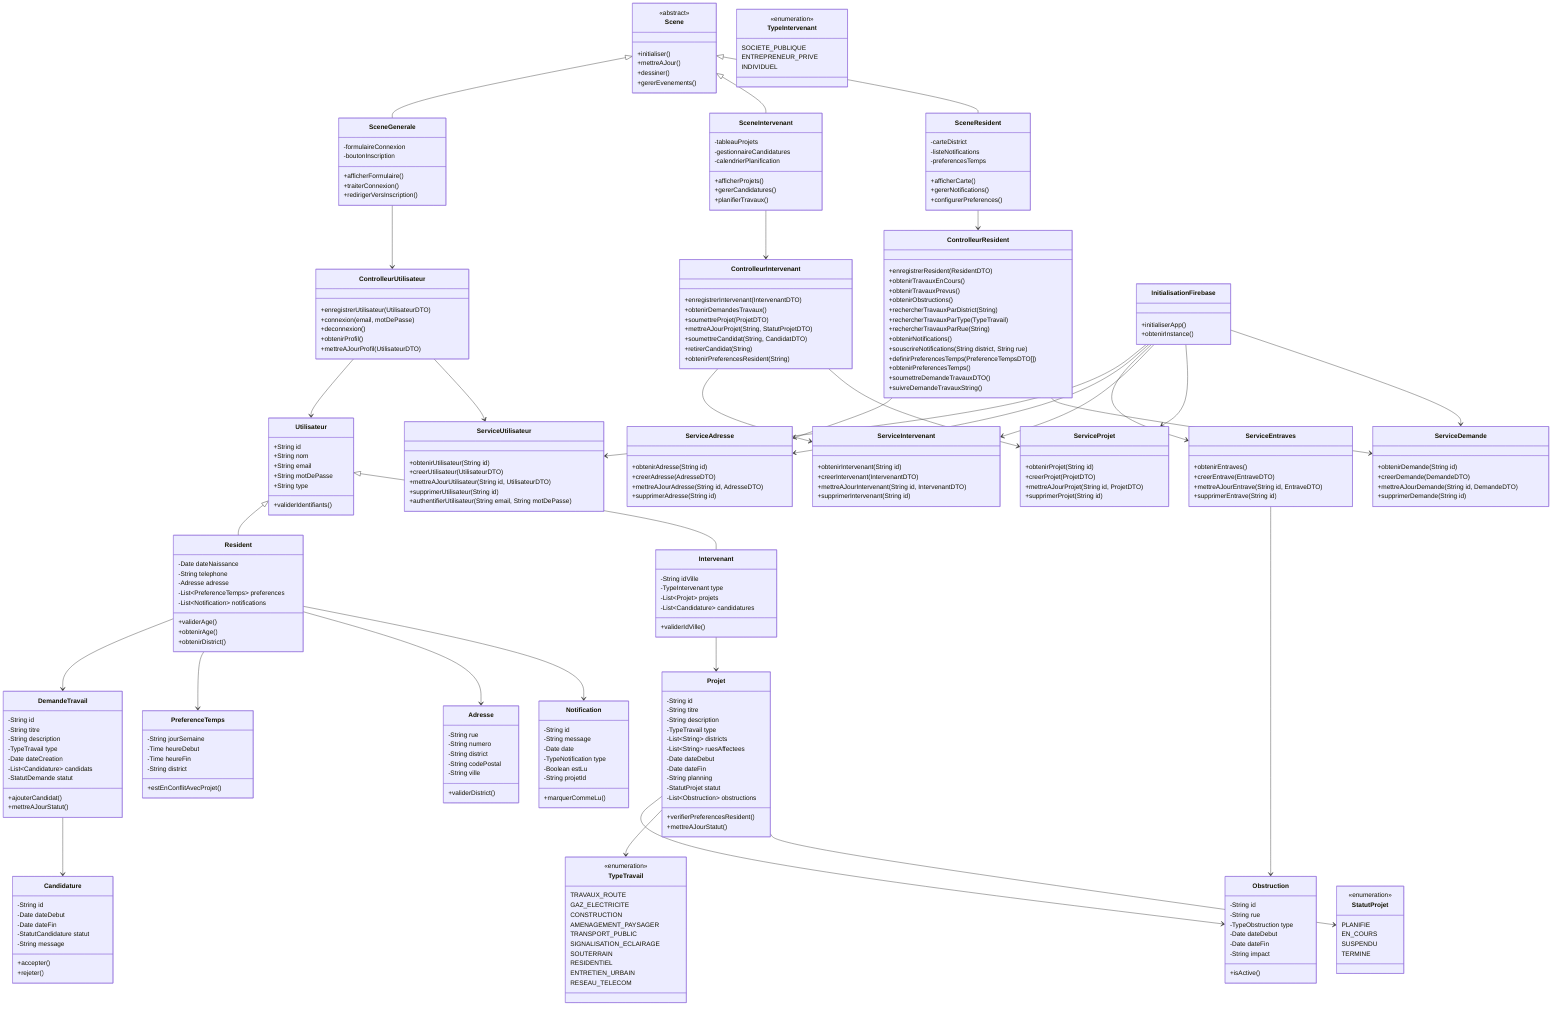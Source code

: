 classDiagram
    class Scene {
        <<abstract>>
        +initialiser()
        +mettreAJour()
        +dessiner()
        +gererEvenements()
    }

    class SceneGenerale {
        -formulaireConnexion
        -boutonInscription
        +afficherFormulaire()
        +traiterConnexion()
        +redirigerVersInscription()
    }

    class SceneIntervenant {
        -tableauProjets
        -gestionnaireCandidatures
        -calendrierPlanification
        +afficherProjets()
        +gererCandidatures()
        +planifierTravaux()
    }

    class SceneResident {
        -carteDistrict
        -listeNotifications
        -preferencesTemps
        +afficherCarte()
        +gererNotifications()
        +configurerPreferences()
    }

    class ControlleurUtilisateur {
        +enregistrerUtilisateur(UtilisateurDTO)
        +connexion(email, motDePasse)
        +deconnexion()
        +obtenirProfil()
        +mettreAJourProfil(UtilisateurDTO)
    }

    class TypeIntervenant {
        <<enumeration>>
        SOCIETE_PUBLIQUE
        ENTREPRENEUR_PRIVE
        INDIVIDUEL
    }

    class ControlleurResident {
        +enregistrerResident(ResidentDTO)
        +obtenirTravauxEnCours()
        +obtenirTravauxPrevus()
        +obtenirObstructions()
        +rechercherTravauxParDistrict(String)
        +rechercherTravauxParType(TypeTravail)
        +rechercherTravauxParRue(String)
        +obtenirNotifications()
        +souscrireNotifications(String district, String rue)
        +definirPreferencesTemps(PreferenceTempsDTO[])
        +obtenirPreferencesTemps()
        +soumettreDemandeTravauxDTO()
        +suivreDemandeTravauxString()
    }

    class ControlleurIntervenant {
        +enregistrerIntervenant(IntervenantDTO)
        +obtenirDemandesTravaux()
        +soumettreProjet(ProjetDTO)
        +mettreAJourProjet(String, StatutProjetDTO)
        +soumettreCandidat(String, CandidatDTO)
        +retirerCandidat(String)
        +obtenirPreferencesResident(String)
    }

    class Utilisateur {
        +String id
        +String nom
        +String email
        +String motDePasse
        +String type
        +validerIdentifiants()
    }

    class Resident {
        -Date dateNaissance
        -String telephone
        -Adresse adresse
        -List~PreferenceTemps~ preferences
        -List~Notification~ notifications
        +validerAge()
        +obtenirAge()
        +obtenirDistrict()
    }

    class Intervenant {
        -String idVille
        -TypeIntervenant type
        -List~Projet~ projets
        -List~Candidature~ candidatures
        +validerIdVille()
    }

    class DemandeTravail {
        -String id
        -String titre
        -String description
        -TypeTravail type
        -Date dateCreation
        -List~Candidature~ candidats
        -StatutDemande statut
        +ajouterCandidat()
        +mettreAJourStatut()
    }

    class PreferenceTemps {
        -String jourSemaine
        -Time heureDebut
        -Time heureFin
        -String district
        +estEnConflitAvecProjet()
    }

    class Adresse {
        -String rue
        -String numero
        -String district
        -String codePostal
        -String ville
        +validerDistrict()
    }

    class Notification {
        -String id
        -String message
        -Date date
        -TypeNotification type
        -Boolean estLu
        -String projetId
        +marquerCommeLu()
    }

    class Candidature {
        -String id
        -Date dateDebut
        -Date dateFin
        -StatutCandidature statut
        -String message
        +accepter()
        +rejeter()
    }

    class Projet {
        -String id
        -String titre
        -String description
        -TypeTravail type
        -List~String~ districts
        -List~String~ ruesAffectees
        -Date dateDebut
        -Date dateFin
        -String planning
        -StatutProjet statut
        -List~Obstruction~ obstructions
        +verifierPreferencesResident()
        +mettreAJourStatut()
    }

    class Obstruction {
        -String id
        -String rue
        -TypeObstruction type
        -Date dateDebut
        -Date dateFin
        -String impact
        +isActive()
    }

    class TypeTravail {
        <<enumeration>>
        TRAVAUX_ROUTE
        GAZ_ELECTRICITE
        CONSTRUCTION
        AMENAGEMENT_PAYSAGER
        TRANSPORT_PUBLIC
        SIGNALISATION_ECLAIRAGE
        SOUTERRAIN
        RESIDENTIEL
        ENTRETIEN_URBAIN
        RESEAU_TELECOM
    }

    class StatutProjet {
        <<enumeration>>
        PLANIFIE
        EN_COURS
        SUSPENDU
        TERMINE
    }

    class ServiceAdresse {
        +obtenirAdresse(String id)
        +creerAdresse(AdresseDTO)
        +mettreAJourAdresse(String id, AdresseDTO)
        +supprimerAdresse(String id)
    }

    class ServiceEntraves {
        +obtenirEntraves()
        +creerEntrave(EntraveDTO)
        +mettreAJourEntrave(String id, EntraveDTO)
        +supprimerEntrave(String id)
    }

    class InitialisationFirebase {
        +initialiserApp()
        +obtenirInstance()
    }

    class ServiceIntervenant {
        +obtenirIntervenant(String id)
        +creerIntervenant(IntervenantDTO)
        +mettreAJourIntervenant(String id, IntervenantDTO)
        +supprimerIntervenant(String id)
    }

    class ServiceProjet {
        +obtenirProjet(String id)
        +creerProjet(ProjetDTO)
        +mettreAJourProjet(String id, ProjetDTO)
        +supprimerProjet(String id)
    }

    class ServiceDemande {
        +obtenirDemande(String id)
        +creerDemande(DemandeDTO)
        +mettreAJourDemande(String id, DemandeDTO)
        +supprimerDemande(String id)
    }

    class ServiceUtilisateur {
        +obtenirUtilisateur(String id)
        +creerUtilisateur(UtilisateurDTO)
        +mettreAJourUtilisateur(String id, UtilisateurDTO)
        +supprimerUtilisateur(String id)
        +authentifierUtilisateur(String email, String motDePasse)
    }

    Scene <|-- SceneGenerale
    Scene <|-- SceneIntervenant
    Scene <|-- SceneResident
    
    SceneGenerale --> ControlleurUtilisateur
    SceneIntervenant --> ControlleurIntervenant
    SceneResident --> ControlleurResident
    
    ControlleurUtilisateur --> Utilisateur
    Utilisateur <|-- Resident
    Utilisateur <|-- Intervenant
    Resident --> DemandeTravail
    Resident --> PreferenceTemps
    Resident --> Adresse
    Resident --> Notification
    Intervenant --> Projet
    DemandeTravail --> Candidature
    Projet --> Obstruction
    Projet --> TypeTravail
    Projet --> StatutProjet

    ControlleurUtilisateur --> ServiceUtilisateur
    ControlleurResident --> ServiceAdresse
    ControlleurResident --> ServiceDemande
    ControlleurIntervenant --> ServiceIntervenant
    ControlleurIntervenant --> ServiceProjet
    ServiceEntraves --> Obstruction
    InitialisationFirebase --> ServiceUtilisateur
    InitialisationFirebase --> ServiceAdresse
    InitialisationFirebase --> ServiceEntraves
    InitialisationFirebase --> ServiceIntervenant
    InitialisationFirebase --> ServiceProjet
    InitialisationFirebase --> ServiceDemande